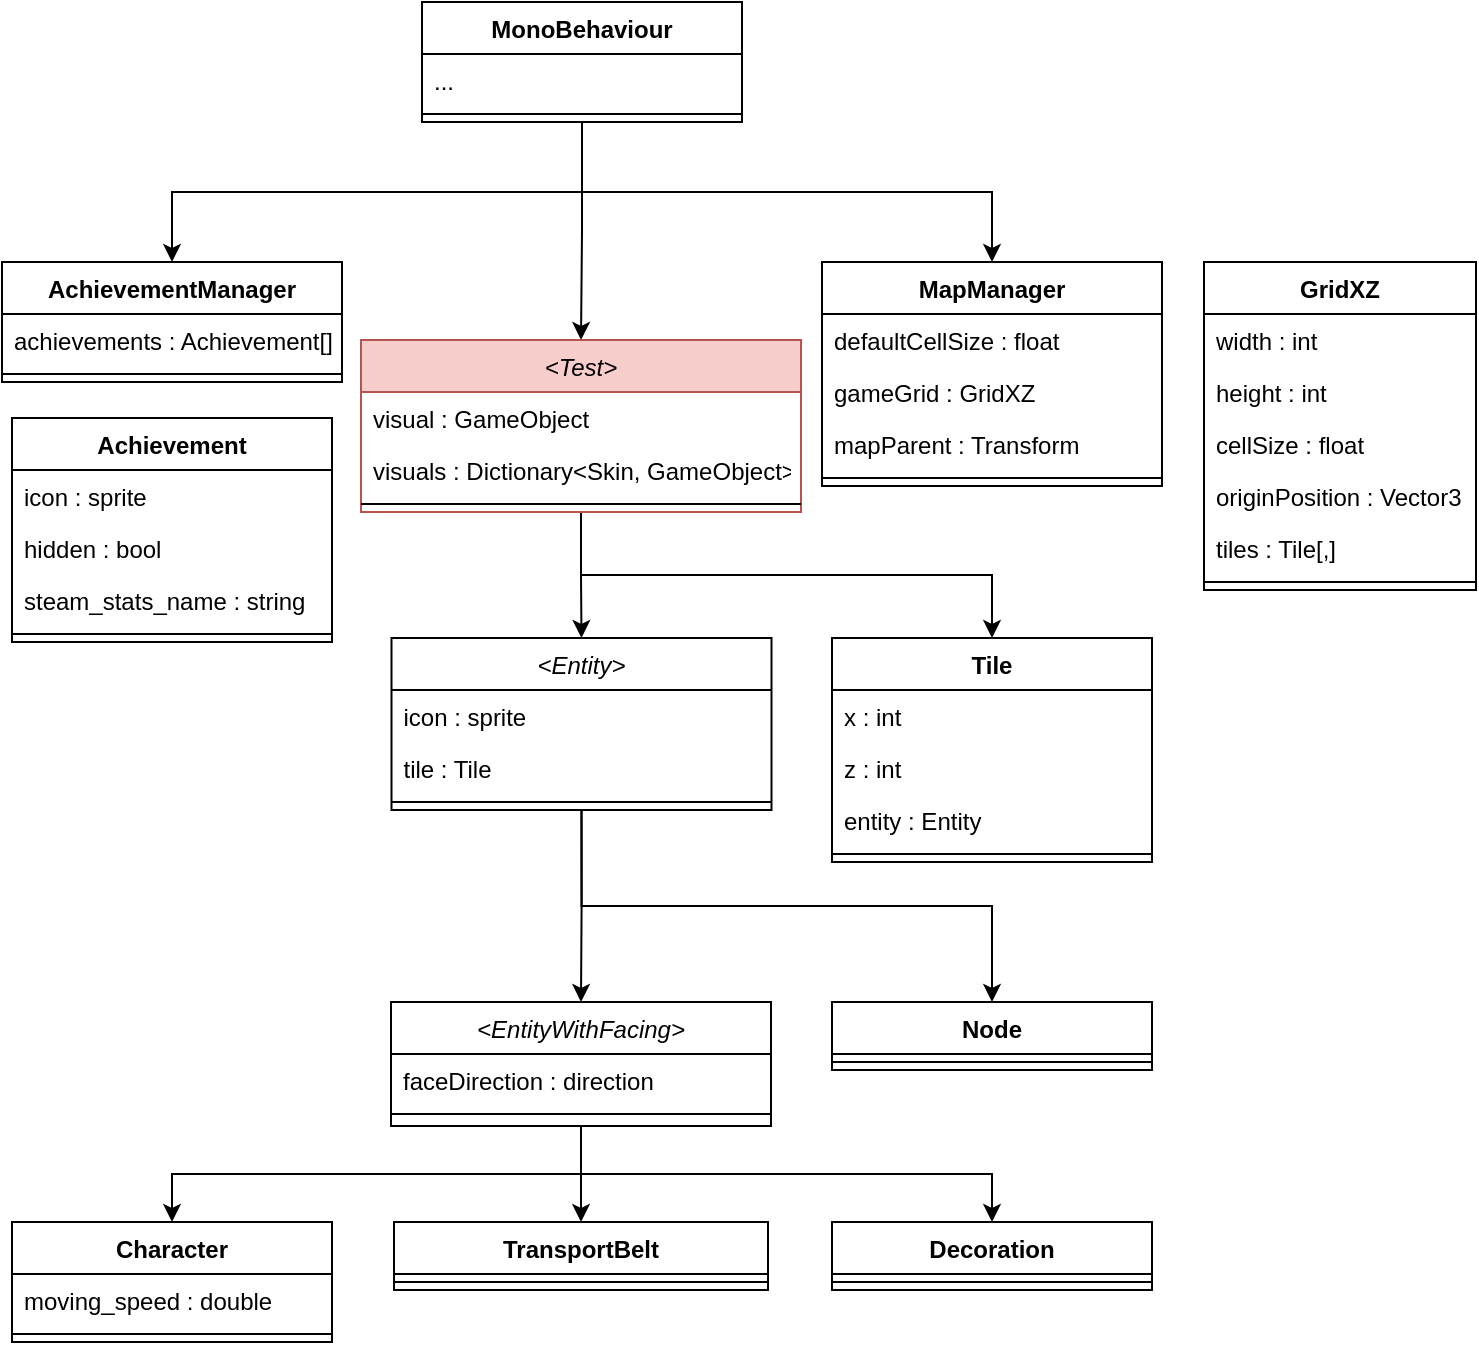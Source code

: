 <mxfile version="14.1.8" type="device"><diagram id="C5RBs43oDa-KdzZeNtuy" name="Page-1"><mxGraphModel dx="1185" dy="719" grid="1" gridSize="10" guides="1" tooltips="1" connect="1" arrows="1" fold="1" page="1" pageScale="1" pageWidth="827" pageHeight="1169" math="0" shadow="0"><root><mxCell id="WIyWlLk6GJQsqaUBKTNV-0"/><mxCell id="WIyWlLk6GJQsqaUBKTNV-1" parent="WIyWlLk6GJQsqaUBKTNV-0"/><mxCell id="Ty-wPVFwlJ6out0RGMXE-31" value="Tile" style="swimlane;fontStyle=1;align=center;verticalAlign=top;childLayout=stackLayout;horizontal=1;startSize=26;horizontalStack=0;resizeParent=1;resizeParentMax=0;resizeLast=0;collapsible=1;marginBottom=0;fillColor=#ffffff;fontColor=none;" parent="WIyWlLk6GJQsqaUBKTNV-1" vertex="1"><mxGeometry x="438" y="338" width="160" height="112" as="geometry"/></mxCell><mxCell id="Ty-wPVFwlJ6out0RGMXE-16" value="x : int" style="text;align=left;verticalAlign=top;spacingLeft=4;spacingRight=4;overflow=hidden;rotatable=0;points=[[0,0.5],[1,0.5]];portConstraint=eastwest;" parent="Ty-wPVFwlJ6out0RGMXE-31" vertex="1"><mxGeometry y="26" width="160" height="26" as="geometry"/></mxCell><mxCell id="Ty-wPVFwlJ6out0RGMXE-17" value="z : int" style="text;align=left;verticalAlign=top;spacingLeft=4;spacingRight=4;overflow=hidden;rotatable=0;points=[[0,0.5],[1,0.5]];portConstraint=eastwest;rounded=0;shadow=0;html=0;" parent="Ty-wPVFwlJ6out0RGMXE-31" vertex="1"><mxGeometry y="52" width="160" height="26" as="geometry"/></mxCell><mxCell id="Ty-wPVFwlJ6out0RGMXE-94" value="entity : Entity" style="text;align=left;verticalAlign=top;spacingLeft=4;spacingRight=4;overflow=hidden;rotatable=0;points=[[0,0.5],[1,0.5]];portConstraint=eastwest;" parent="Ty-wPVFwlJ6out0RGMXE-31" vertex="1"><mxGeometry y="78" width="160" height="26" as="geometry"/></mxCell><mxCell id="Ty-wPVFwlJ6out0RGMXE-33" value="" style="line;strokeWidth=1;fillColor=none;align=left;verticalAlign=middle;spacingTop=-1;spacingLeft=3;spacingRight=3;rotatable=0;labelPosition=right;points=[];portConstraint=eastwest;" parent="Ty-wPVFwlJ6out0RGMXE-31" vertex="1"><mxGeometry y="104" width="160" height="8" as="geometry"/></mxCell><mxCell id="m3Z7hw8AGPyzJN5Uf_BA-45" style="edgeStyle=orthogonalEdgeStyle;rounded=0;orthogonalLoop=1;jettySize=auto;html=1;exitX=0.5;exitY=1;exitDx=0;exitDy=0;entryX=0.5;entryY=0;entryDx=0;entryDy=0;" edge="1" parent="WIyWlLk6GJQsqaUBKTNV-1" source="Ty-wPVFwlJ6out0RGMXE-36" target="m3Z7hw8AGPyzJN5Uf_BA-42"><mxGeometry relative="1" as="geometry"/></mxCell><mxCell id="m3Z7hw8AGPyzJN5Uf_BA-51" style="edgeStyle=orthogonalEdgeStyle;rounded=0;orthogonalLoop=1;jettySize=auto;html=1;exitX=0.5;exitY=1;exitDx=0;exitDy=0;entryX=0.5;entryY=0;entryDx=0;entryDy=0;" edge="1" parent="WIyWlLk6GJQsqaUBKTNV-1" source="Ty-wPVFwlJ6out0RGMXE-36" target="m3Z7hw8AGPyzJN5Uf_BA-6"><mxGeometry relative="1" as="geometry"/></mxCell><mxCell id="Ty-wPVFwlJ6out0RGMXE-36" value="&lt;Entity&gt;" style="swimlane;fontStyle=2;align=center;verticalAlign=top;childLayout=stackLayout;horizontal=1;startSize=26;horizontalStack=0;resizeParent=1;resizeLast=0;collapsible=1;marginBottom=0;rounded=0;shadow=0;strokeWidth=1;fillColor=#FFFFFF;" parent="WIyWlLk6GJQsqaUBKTNV-1" vertex="1"><mxGeometry x="217.75" y="338" width="190" height="86" as="geometry"><mxRectangle x="150" y="120" width="160" height="26" as="alternateBounds"/></mxGeometry></mxCell><mxCell id="Ty-wPVFwlJ6out0RGMXE-37" value="icon : sprite" style="text;align=left;verticalAlign=top;spacingLeft=4;spacingRight=4;overflow=hidden;rotatable=0;points=[[0,0.5],[1,0.5]];portConstraint=eastwest;" parent="Ty-wPVFwlJ6out0RGMXE-36" vertex="1"><mxGeometry y="26" width="190" height="26" as="geometry"/></mxCell><mxCell id="m3Z7hw8AGPyzJN5Uf_BA-50" value="tile : Tile" style="text;align=left;verticalAlign=top;spacingLeft=4;spacingRight=4;overflow=hidden;rotatable=0;points=[[0,0.5],[1,0.5]];portConstraint=eastwest;" vertex="1" parent="Ty-wPVFwlJ6out0RGMXE-36"><mxGeometry y="52" width="190" height="26" as="geometry"/></mxCell><mxCell id="Ty-wPVFwlJ6out0RGMXE-38" value="" style="line;html=1;strokeWidth=1;align=left;verticalAlign=middle;spacingTop=-1;spacingLeft=3;spacingRight=3;rotatable=0;labelPosition=right;points=[];portConstraint=eastwest;" parent="Ty-wPVFwlJ6out0RGMXE-36" vertex="1"><mxGeometry y="78" width="190" height="8" as="geometry"/></mxCell><mxCell id="Ty-wPVFwlJ6out0RGMXE-49" value="Character" style="swimlane;fontStyle=1;align=center;verticalAlign=top;childLayout=stackLayout;horizontal=1;startSize=26;horizontalStack=0;resizeParent=1;resizeParentMax=0;resizeLast=0;collapsible=1;marginBottom=0;fillColor=#ffffff;fontColor=none;" parent="WIyWlLk6GJQsqaUBKTNV-1" vertex="1"><mxGeometry x="28" y="630" width="160" height="60" as="geometry"/></mxCell><mxCell id="Ty-wPVFwlJ6out0RGMXE-57" value="moving_speed : double" style="text;align=left;verticalAlign=top;spacingLeft=4;spacingRight=4;overflow=hidden;rotatable=0;points=[[0,0.5],[1,0.5]];portConstraint=eastwest;" parent="Ty-wPVFwlJ6out0RGMXE-49" vertex="1"><mxGeometry y="26" width="160" height="26" as="geometry"/></mxCell><mxCell id="Ty-wPVFwlJ6out0RGMXE-50" value="" style="line;strokeWidth=1;fillColor=none;align=left;verticalAlign=middle;spacingTop=-1;spacingLeft=3;spacingRight=3;rotatable=0;labelPosition=right;points=[];portConstraint=eastwest;" parent="Ty-wPVFwlJ6out0RGMXE-49" vertex="1"><mxGeometry y="52" width="160" height="8" as="geometry"/></mxCell><mxCell id="Ty-wPVFwlJ6out0RGMXE-79" value="Achievement" style="swimlane;fontStyle=1;align=center;verticalAlign=top;childLayout=stackLayout;horizontal=1;startSize=26;horizontalStack=0;resizeParent=1;resizeLast=0;collapsible=1;marginBottom=0;rounded=0;shadow=0;strokeWidth=1;fillColor=#FFFFFF;" parent="WIyWlLk6GJQsqaUBKTNV-1" vertex="1"><mxGeometry x="28" y="228" width="160" height="112" as="geometry"><mxRectangle x="150" y="120" width="160" height="26" as="alternateBounds"/></mxGeometry></mxCell><mxCell id="Ty-wPVFwlJ6out0RGMXE-81" value="icon : sprite" style="text;align=left;verticalAlign=top;spacingLeft=4;spacingRight=4;overflow=hidden;rotatable=0;points=[[0,0.5],[1,0.5]];portConstraint=eastwest;" parent="Ty-wPVFwlJ6out0RGMXE-79" vertex="1"><mxGeometry y="26" width="160" height="26" as="geometry"/></mxCell><mxCell id="Ty-wPVFwlJ6out0RGMXE-82" value="hidden : bool" style="text;align=left;verticalAlign=top;spacingLeft=4;spacingRight=4;overflow=hidden;rotatable=0;points=[[0,0.5],[1,0.5]];portConstraint=eastwest;" parent="Ty-wPVFwlJ6out0RGMXE-79" vertex="1"><mxGeometry y="52" width="160" height="26" as="geometry"/></mxCell><mxCell id="Ty-wPVFwlJ6out0RGMXE-83" value="steam_stats_name : string" style="text;align=left;verticalAlign=top;spacingLeft=4;spacingRight=4;overflow=hidden;rotatable=0;points=[[0,0.5],[1,0.5]];portConstraint=eastwest;" parent="Ty-wPVFwlJ6out0RGMXE-79" vertex="1"><mxGeometry y="78" width="160" height="26" as="geometry"/></mxCell><mxCell id="Ty-wPVFwlJ6out0RGMXE-80" value="" style="line;html=1;strokeWidth=1;align=left;verticalAlign=middle;spacingTop=-1;spacingLeft=3;spacingRight=3;rotatable=0;labelPosition=right;points=[];portConstraint=eastwest;" parent="Ty-wPVFwlJ6out0RGMXE-79" vertex="1"><mxGeometry y="104" width="160" height="8" as="geometry"/></mxCell><mxCell id="Ty-wPVFwlJ6out0RGMXE-88" value="Decoration" style="swimlane;fontStyle=1;align=center;verticalAlign=top;childLayout=stackLayout;horizontal=1;startSize=26;horizontalStack=0;resizeParent=1;resizeParentMax=0;resizeLast=0;collapsible=1;marginBottom=0;fillColor=#ffffff;fontColor=none;" parent="WIyWlLk6GJQsqaUBKTNV-1" vertex="1"><mxGeometry x="438" y="630" width="160" height="34" as="geometry"/></mxCell><mxCell id="Ty-wPVFwlJ6out0RGMXE-89" value="" style="line;strokeWidth=1;fillColor=none;align=left;verticalAlign=middle;spacingTop=-1;spacingLeft=3;spacingRight=3;rotatable=0;labelPosition=right;points=[];portConstraint=eastwest;" parent="Ty-wPVFwlJ6out0RGMXE-88" vertex="1"><mxGeometry y="26" width="160" height="8" as="geometry"/></mxCell><mxCell id="m3Z7hw8AGPyzJN5Uf_BA-1" style="edgeStyle=orthogonalEdgeStyle;rounded=0;orthogonalLoop=1;jettySize=auto;html=1;exitX=0.5;exitY=1;exitDx=0;exitDy=0;entryX=0.5;entryY=0;entryDx=0;entryDy=0;" edge="1" parent="WIyWlLk6GJQsqaUBKTNV-1" source="Ty-wPVFwlJ6out0RGMXE-95" target="Ty-wPVFwlJ6out0RGMXE-104"><mxGeometry relative="1" as="geometry"/></mxCell><mxCell id="m3Z7hw8AGPyzJN5Uf_BA-2" style="edgeStyle=orthogonalEdgeStyle;rounded=0;orthogonalLoop=1;jettySize=auto;html=1;exitX=0.5;exitY=1;exitDx=0;exitDy=0;entryX=0.5;entryY=0;entryDx=0;entryDy=0;" edge="1" parent="WIyWlLk6GJQsqaUBKTNV-1" source="Ty-wPVFwlJ6out0RGMXE-95" target="Ty-wPVFwlJ6out0RGMXE-99"><mxGeometry relative="1" as="geometry"/></mxCell><mxCell id="m3Z7hw8AGPyzJN5Uf_BA-28" style="edgeStyle=orthogonalEdgeStyle;rounded=0;orthogonalLoop=1;jettySize=auto;html=1;exitX=0.5;exitY=1;exitDx=0;exitDy=0;entryX=0.5;entryY=0;entryDx=0;entryDy=0;" edge="1" parent="WIyWlLk6GJQsqaUBKTNV-1" source="Ty-wPVFwlJ6out0RGMXE-95" target="m3Z7hw8AGPyzJN5Uf_BA-29"><mxGeometry relative="1" as="geometry"><mxPoint x="313" y="150" as="targetPoint"/></mxGeometry></mxCell><mxCell id="Ty-wPVFwlJ6out0RGMXE-95" value="MonoBehaviour" style="swimlane;fontStyle=1;align=center;verticalAlign=top;childLayout=stackLayout;horizontal=1;startSize=26;horizontalStack=0;resizeParent=1;resizeParentMax=0;resizeLast=0;collapsible=1;marginBottom=0;fillColor=#ffffff;fontColor=none;" parent="WIyWlLk6GJQsqaUBKTNV-1" vertex="1"><mxGeometry x="233" y="20" width="160" height="60" as="geometry"/></mxCell><mxCell id="Ty-wPVFwlJ6out0RGMXE-96" value="..." style="text;align=left;verticalAlign=top;spacingLeft=4;spacingRight=4;overflow=hidden;rotatable=0;points=[[0,0.5],[1,0.5]];portConstraint=eastwest;" parent="Ty-wPVFwlJ6out0RGMXE-95" vertex="1"><mxGeometry y="26" width="160" height="26" as="geometry"/></mxCell><mxCell id="Ty-wPVFwlJ6out0RGMXE-97" value="" style="line;strokeWidth=1;fillColor=none;align=left;verticalAlign=middle;spacingTop=-1;spacingLeft=3;spacingRight=3;rotatable=0;labelPosition=right;points=[];portConstraint=eastwest;" parent="Ty-wPVFwlJ6out0RGMXE-95" vertex="1"><mxGeometry y="52" width="160" height="8" as="geometry"/></mxCell><mxCell id="Ty-wPVFwlJ6out0RGMXE-99" value="AchievementManager" style="swimlane;fontStyle=1;align=center;verticalAlign=top;childLayout=stackLayout;horizontal=1;startSize=26;horizontalStack=0;resizeParent=1;resizeLast=0;collapsible=1;marginBottom=0;rounded=0;shadow=0;strokeWidth=1;fillColor=#FFFFFF;" parent="WIyWlLk6GJQsqaUBKTNV-1" vertex="1"><mxGeometry x="23" y="150" width="170" height="60" as="geometry"><mxRectangle x="150" y="120" width="160" height="26" as="alternateBounds"/></mxGeometry></mxCell><mxCell id="Ty-wPVFwlJ6out0RGMXE-100" value="achievements : Achievement[]" style="text;align=left;verticalAlign=top;spacingLeft=4;spacingRight=4;overflow=hidden;rotatable=0;points=[[0,0.5],[1,0.5]];portConstraint=eastwest;" parent="Ty-wPVFwlJ6out0RGMXE-99" vertex="1"><mxGeometry y="26" width="170" height="26" as="geometry"/></mxCell><mxCell id="Ty-wPVFwlJ6out0RGMXE-103" value="" style="line;html=1;strokeWidth=1;align=left;verticalAlign=middle;spacingTop=-1;spacingLeft=3;spacingRight=3;rotatable=0;labelPosition=right;points=[];portConstraint=eastwest;" parent="Ty-wPVFwlJ6out0RGMXE-99" vertex="1"><mxGeometry y="52" width="170" height="8" as="geometry"/></mxCell><mxCell id="Ty-wPVFwlJ6out0RGMXE-104" value="MapManager" style="swimlane;fontStyle=1;align=center;verticalAlign=top;childLayout=stackLayout;horizontal=1;startSize=26;horizontalStack=0;resizeParent=1;resizeLast=0;collapsible=1;marginBottom=0;rounded=0;shadow=0;strokeWidth=1;fillColor=#FFFFFF;" parent="WIyWlLk6GJQsqaUBKTNV-1" vertex="1"><mxGeometry x="433" y="150" width="170" height="112" as="geometry"><mxRectangle x="150" y="120" width="160" height="26" as="alternateBounds"/></mxGeometry></mxCell><mxCell id="Ty-wPVFwlJ6out0RGMXE-105" value="defaultCellSize : float" style="text;align=left;verticalAlign=top;spacingLeft=4;spacingRight=4;overflow=hidden;rotatable=0;points=[[0,0.5],[1,0.5]];portConstraint=eastwest;" parent="Ty-wPVFwlJ6out0RGMXE-104" vertex="1"><mxGeometry y="26" width="170" height="26" as="geometry"/></mxCell><mxCell id="Ty-wPVFwlJ6out0RGMXE-107" value="gameGrid : GridXZ" style="text;align=left;verticalAlign=top;spacingLeft=4;spacingRight=4;overflow=hidden;rotatable=0;points=[[0,0.5],[1,0.5]];portConstraint=eastwest;" parent="Ty-wPVFwlJ6out0RGMXE-104" vertex="1"><mxGeometry y="52" width="170" height="26" as="geometry"/></mxCell><mxCell id="Ty-wPVFwlJ6out0RGMXE-108" value="mapParent : Transform" style="text;align=left;verticalAlign=top;spacingLeft=4;spacingRight=4;overflow=hidden;rotatable=0;points=[[0,0.5],[1,0.5]];portConstraint=eastwest;" parent="Ty-wPVFwlJ6out0RGMXE-104" vertex="1"><mxGeometry y="78" width="170" height="26" as="geometry"/></mxCell><mxCell id="Ty-wPVFwlJ6out0RGMXE-106" value="" style="line;html=1;strokeWidth=1;align=left;verticalAlign=middle;spacingTop=-1;spacingLeft=3;spacingRight=3;rotatable=0;labelPosition=right;points=[];portConstraint=eastwest;" parent="Ty-wPVFwlJ6out0RGMXE-104" vertex="1"><mxGeometry y="104" width="170" height="8" as="geometry"/></mxCell><mxCell id="m3Z7hw8AGPyzJN5Uf_BA-6" value="Node" style="swimlane;fontStyle=1;align=center;verticalAlign=top;childLayout=stackLayout;horizontal=1;startSize=26;horizontalStack=0;resizeParent=1;resizeParentMax=0;resizeLast=0;collapsible=1;marginBottom=0;fillColor=#ffffff;fontColor=none;" vertex="1" parent="WIyWlLk6GJQsqaUBKTNV-1"><mxGeometry x="438" y="520" width="160" height="34" as="geometry"/></mxCell><mxCell id="m3Z7hw8AGPyzJN5Uf_BA-9" value="" style="line;strokeWidth=1;fillColor=none;align=left;verticalAlign=middle;spacingTop=-1;spacingLeft=3;spacingRight=3;rotatable=0;labelPosition=right;points=[];portConstraint=eastwest;" vertex="1" parent="m3Z7hw8AGPyzJN5Uf_BA-6"><mxGeometry y="26" width="160" height="8" as="geometry"/></mxCell><mxCell id="m3Z7hw8AGPyzJN5Uf_BA-10" value="GridXZ" style="swimlane;fontStyle=1;align=center;verticalAlign=top;childLayout=stackLayout;horizontal=1;startSize=26;horizontalStack=0;resizeParent=1;resizeLast=0;collapsible=1;marginBottom=0;rounded=0;shadow=0;strokeWidth=1;fillColor=#FFFFFF;" vertex="1" parent="WIyWlLk6GJQsqaUBKTNV-1"><mxGeometry x="624" y="150" width="136" height="164" as="geometry"><mxRectangle x="150" y="120" width="160" height="26" as="alternateBounds"/></mxGeometry></mxCell><mxCell id="m3Z7hw8AGPyzJN5Uf_BA-11" value="width : int" style="text;align=left;verticalAlign=top;spacingLeft=4;spacingRight=4;overflow=hidden;rotatable=0;points=[[0,0.5],[1,0.5]];portConstraint=eastwest;" vertex="1" parent="m3Z7hw8AGPyzJN5Uf_BA-10"><mxGeometry y="26" width="136" height="26" as="geometry"/></mxCell><mxCell id="m3Z7hw8AGPyzJN5Uf_BA-12" value="height : int" style="text;align=left;verticalAlign=top;spacingLeft=4;spacingRight=4;overflow=hidden;rotatable=0;points=[[0,0.5],[1,0.5]];portConstraint=eastwest;" vertex="1" parent="m3Z7hw8AGPyzJN5Uf_BA-10"><mxGeometry y="52" width="136" height="26" as="geometry"/></mxCell><mxCell id="m3Z7hw8AGPyzJN5Uf_BA-13" value="cellSize : float" style="text;align=left;verticalAlign=top;spacingLeft=4;spacingRight=4;overflow=hidden;rotatable=0;points=[[0,0.5],[1,0.5]];portConstraint=eastwest;" vertex="1" parent="m3Z7hw8AGPyzJN5Uf_BA-10"><mxGeometry y="78" width="136" height="26" as="geometry"/></mxCell><mxCell id="m3Z7hw8AGPyzJN5Uf_BA-16" value="originPosition : Vector3" style="text;align=left;verticalAlign=top;spacingLeft=4;spacingRight=4;overflow=hidden;rotatable=0;points=[[0,0.5],[1,0.5]];portConstraint=eastwest;" vertex="1" parent="m3Z7hw8AGPyzJN5Uf_BA-10"><mxGeometry y="104" width="136" height="26" as="geometry"/></mxCell><mxCell id="m3Z7hw8AGPyzJN5Uf_BA-15" value="tiles : Tile[,]" style="text;align=left;verticalAlign=top;spacingLeft=4;spacingRight=4;overflow=hidden;rotatable=0;points=[[0,0.5],[1,0.5]];portConstraint=eastwest;" vertex="1" parent="m3Z7hw8AGPyzJN5Uf_BA-10"><mxGeometry y="130" width="136" height="26" as="geometry"/></mxCell><mxCell id="m3Z7hw8AGPyzJN5Uf_BA-14" value="" style="line;html=1;strokeWidth=1;align=left;verticalAlign=middle;spacingTop=-1;spacingLeft=3;spacingRight=3;rotatable=0;labelPosition=right;points=[];portConstraint=eastwest;" vertex="1" parent="m3Z7hw8AGPyzJN5Uf_BA-10"><mxGeometry y="156" width="136" height="8" as="geometry"/></mxCell><mxCell id="m3Z7hw8AGPyzJN5Uf_BA-18" value="TransportBelt" style="swimlane;fontStyle=1;align=center;verticalAlign=top;childLayout=stackLayout;horizontal=1;startSize=26;horizontalStack=0;resizeParent=1;resizeParentMax=0;resizeLast=0;collapsible=1;marginBottom=0;fillColor=#ffffff;fontColor=none;" vertex="1" parent="WIyWlLk6GJQsqaUBKTNV-1"><mxGeometry x="219" y="630" width="187" height="34" as="geometry"/></mxCell><mxCell id="m3Z7hw8AGPyzJN5Uf_BA-21" value="" style="line;strokeWidth=1;fillColor=none;align=left;verticalAlign=middle;spacingTop=-1;spacingLeft=3;spacingRight=3;rotatable=0;labelPosition=right;points=[];portConstraint=eastwest;" vertex="1" parent="m3Z7hw8AGPyzJN5Uf_BA-18"><mxGeometry y="26" width="187" height="8" as="geometry"/></mxCell><mxCell id="m3Z7hw8AGPyzJN5Uf_BA-32" style="edgeStyle=orthogonalEdgeStyle;rounded=0;orthogonalLoop=1;jettySize=auto;html=1;exitX=0.5;exitY=1;exitDx=0;exitDy=0;entryX=0.5;entryY=0;entryDx=0;entryDy=0;" edge="1" parent="WIyWlLk6GJQsqaUBKTNV-1" source="m3Z7hw8AGPyzJN5Uf_BA-29" target="Ty-wPVFwlJ6out0RGMXE-36"><mxGeometry relative="1" as="geometry"/></mxCell><mxCell id="m3Z7hw8AGPyzJN5Uf_BA-33" style="edgeStyle=orthogonalEdgeStyle;rounded=0;orthogonalLoop=1;jettySize=auto;html=1;exitX=0.5;exitY=1;exitDx=0;exitDy=0;entryX=0.5;entryY=0;entryDx=0;entryDy=0;" edge="1" parent="WIyWlLk6GJQsqaUBKTNV-1" source="m3Z7hw8AGPyzJN5Uf_BA-29" target="Ty-wPVFwlJ6out0RGMXE-31"><mxGeometry relative="1" as="geometry"/></mxCell><mxCell id="m3Z7hw8AGPyzJN5Uf_BA-29" value="&lt;Test&gt;" style="swimlane;fontStyle=2;align=center;verticalAlign=top;childLayout=stackLayout;horizontal=1;startSize=26;horizontalStack=0;resizeParent=1;resizeParentMax=0;resizeLast=0;collapsible=1;marginBottom=0;fillColor=#f8cecc;strokeColor=#b85450;" vertex="1" parent="WIyWlLk6GJQsqaUBKTNV-1"><mxGeometry x="202.5" y="189" width="220" height="86" as="geometry"/></mxCell><mxCell id="Ty-wPVFwlJ6out0RGMXE-66" value="visual : GameObject" style="text;align=left;verticalAlign=top;spacingLeft=4;spacingRight=4;overflow=hidden;rotatable=0;points=[[0,0.5],[1,0.5]];portConstraint=eastwest;" parent="m3Z7hw8AGPyzJN5Uf_BA-29" vertex="1"><mxGeometry y="26" width="220" height="26" as="geometry"/></mxCell><mxCell id="Ty-wPVFwlJ6out0RGMXE-69" value="visuals : Dictionary&lt;Skin, GameObject&gt;" style="text;align=left;verticalAlign=top;spacingLeft=4;spacingRight=4;overflow=hidden;rotatable=0;points=[[0,0.5],[1,0.5]];portConstraint=eastwest;" parent="m3Z7hw8AGPyzJN5Uf_BA-29" vertex="1"><mxGeometry y="52" width="220" height="26" as="geometry"/></mxCell><mxCell id="m3Z7hw8AGPyzJN5Uf_BA-31" value="" style="line;strokeWidth=1;fillColor=none;align=left;verticalAlign=middle;spacingTop=-1;spacingLeft=3;spacingRight=3;rotatable=0;labelPosition=right;points=[];portConstraint=eastwest;" vertex="1" parent="m3Z7hw8AGPyzJN5Uf_BA-29"><mxGeometry y="78" width="220" height="8" as="geometry"/></mxCell><mxCell id="m3Z7hw8AGPyzJN5Uf_BA-46" style="edgeStyle=orthogonalEdgeStyle;rounded=0;orthogonalLoop=1;jettySize=auto;html=1;exitX=0.5;exitY=1;exitDx=0;exitDy=0;entryX=0.5;entryY=0;entryDx=0;entryDy=0;" edge="1" parent="WIyWlLk6GJQsqaUBKTNV-1" source="m3Z7hw8AGPyzJN5Uf_BA-42" target="m3Z7hw8AGPyzJN5Uf_BA-18"><mxGeometry relative="1" as="geometry"/></mxCell><mxCell id="m3Z7hw8AGPyzJN5Uf_BA-48" style="edgeStyle=orthogonalEdgeStyle;rounded=0;orthogonalLoop=1;jettySize=auto;html=1;exitX=0.5;exitY=1;exitDx=0;exitDy=0;entryX=0.5;entryY=0;entryDx=0;entryDy=0;" edge="1" parent="WIyWlLk6GJQsqaUBKTNV-1" source="m3Z7hw8AGPyzJN5Uf_BA-42" target="Ty-wPVFwlJ6out0RGMXE-88"><mxGeometry relative="1" as="geometry"/></mxCell><mxCell id="m3Z7hw8AGPyzJN5Uf_BA-49" style="edgeStyle=orthogonalEdgeStyle;rounded=0;orthogonalLoop=1;jettySize=auto;html=1;exitX=0.5;exitY=1;exitDx=0;exitDy=0;entryX=0.5;entryY=0;entryDx=0;entryDy=0;" edge="1" parent="WIyWlLk6GJQsqaUBKTNV-1" source="m3Z7hw8AGPyzJN5Uf_BA-42" target="Ty-wPVFwlJ6out0RGMXE-49"><mxGeometry relative="1" as="geometry"/></mxCell><mxCell id="m3Z7hw8AGPyzJN5Uf_BA-42" value="&lt;EntityWithFacing&gt;" style="swimlane;fontStyle=2;align=center;verticalAlign=top;childLayout=stackLayout;horizontal=1;startSize=26;horizontalStack=0;resizeParent=1;resizeLast=0;collapsible=1;marginBottom=0;rounded=0;shadow=0;strokeWidth=1;fillColor=#FFFFFF;" vertex="1" parent="WIyWlLk6GJQsqaUBKTNV-1"><mxGeometry x="217.5" y="520" width="190" height="62" as="geometry"><mxRectangle x="150" y="120" width="160" height="26" as="alternateBounds"/></mxGeometry></mxCell><mxCell id="m3Z7hw8AGPyzJN5Uf_BA-43" value="faceDirection : direction" style="text;align=left;verticalAlign=top;spacingLeft=4;spacingRight=4;overflow=hidden;rotatable=0;points=[[0,0.5],[1,0.5]];portConstraint=eastwest;" vertex="1" parent="m3Z7hw8AGPyzJN5Uf_BA-42"><mxGeometry y="26" width="190" height="26" as="geometry"/></mxCell><mxCell id="m3Z7hw8AGPyzJN5Uf_BA-44" value="" style="line;html=1;strokeWidth=1;align=left;verticalAlign=middle;spacingTop=-1;spacingLeft=3;spacingRight=3;rotatable=0;labelPosition=right;points=[];portConstraint=eastwest;" vertex="1" parent="m3Z7hw8AGPyzJN5Uf_BA-42"><mxGeometry y="52" width="190" height="8" as="geometry"/></mxCell></root></mxGraphModel></diagram></mxfile>